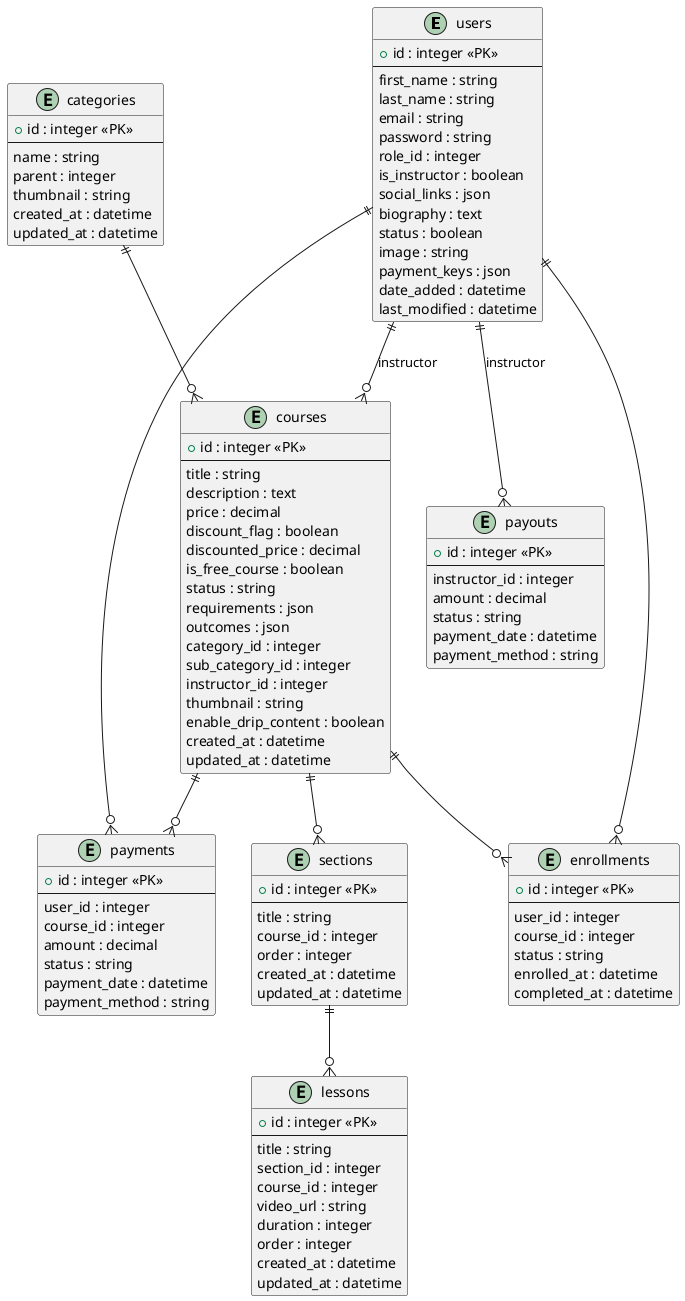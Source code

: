 @startuml Database Schema

' Core Entities
entity "users" {
    + id : integer <<PK>>
    --
    first_name : string
    last_name : string
    email : string
    password : string
    role_id : integer
    is_instructor : boolean
    social_links : json
    biography : text
    status : boolean
    image : string
    payment_keys : json
    date_added : datetime
    last_modified : datetime
}

entity "courses" {
    + id : integer <<PK>>
    --
    title : string
    description : text
    price : decimal
    discount_flag : boolean
    discounted_price : decimal
    is_free_course : boolean
    status : string
    requirements : json
    outcomes : json
    category_id : integer
    sub_category_id : integer
    instructor_id : integer
    thumbnail : string
    enable_drip_content : boolean
    created_at : datetime
    updated_at : datetime
}

entity "sections" {
    + id : integer <<PK>>
    --
    title : string
    course_id : integer
    order : integer
    created_at : datetime
    updated_at : datetime
}

entity "lessons" {
    + id : integer <<PK>>
    --
    title : string
    section_id : integer
    course_id : integer
    video_url : string
    duration : integer
    order : integer
    created_at : datetime
    updated_at : datetime
}

entity "enrollments" {
    + id : integer <<PK>>
    --
    user_id : integer
    course_id : integer
    status : string
    enrolled_at : datetime
    completed_at : datetime
}

entity "payments" {
    + id : integer <<PK>>
    --
    user_id : integer
    course_id : integer
    amount : decimal
    status : string
    payment_date : datetime
    payment_method : string
}

entity "payouts" {
    + id : integer <<PK>>
    --
    instructor_id : integer
    amount : decimal
    status : string
    payment_date : datetime
    payment_method : string
}

entity "categories" {
    + id : integer <<PK>>
    --
    name : string
    parent : integer
    thumbnail : string
    created_at : datetime
    updated_at : datetime
}

' Relationships
users ||--o{ enrollments
users ||--o{ payments
users ||--o{ courses : instructor
users ||--o{ payouts : instructor
courses ||--o{ enrollments
courses ||--o{ payments
courses ||--o{ sections
sections ||--o{ lessons
categories ||--o{ courses

@enduml 